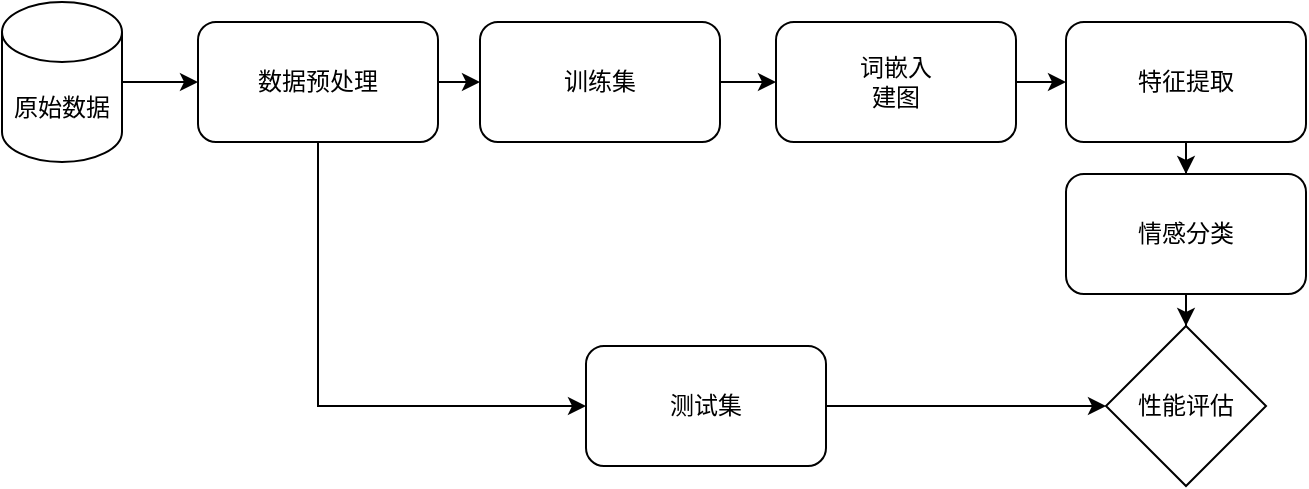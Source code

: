 <mxfile version="21.3.2" type="github">
  <diagram id="yPxyJZ8AM_hMuL3Unpa9" name="gitflow">
    <mxGraphModel dx="1050" dy="587" grid="0" gridSize="10" guides="1" tooltips="1" connect="1" arrows="1" fold="1" page="0" pageScale="1" pageWidth="850" pageHeight="1100" math="0" shadow="0">
      <root>
        <mxCell id="0" />
        <mxCell id="1" parent="0" />
        <mxCell id="lTPYHdYdrnt9JmBALhy5-192" style="edgeStyle=orthogonalEdgeStyle;rounded=0;orthogonalLoop=1;jettySize=auto;html=1;entryX=0;entryY=0.5;entryDx=0;entryDy=0;" edge="1" parent="1" source="lTPYHdYdrnt9JmBALhy5-178" target="lTPYHdYdrnt9JmBALhy5-179">
          <mxGeometry relative="1" as="geometry" />
        </mxCell>
        <mxCell id="lTPYHdYdrnt9JmBALhy5-178" value="原始数据" style="shape=cylinder3;whiteSpace=wrap;html=1;boundedLbl=1;backgroundOutline=1;size=15;" vertex="1" parent="1">
          <mxGeometry x="76" y="142" width="60" height="80" as="geometry" />
        </mxCell>
        <mxCell id="lTPYHdYdrnt9JmBALhy5-191" style="edgeStyle=orthogonalEdgeStyle;rounded=0;orthogonalLoop=1;jettySize=auto;html=1;exitX=1;exitY=0.5;exitDx=0;exitDy=0;entryX=0;entryY=0.5;entryDx=0;entryDy=0;" edge="1" parent="1" source="lTPYHdYdrnt9JmBALhy5-179" target="lTPYHdYdrnt9JmBALhy5-184">
          <mxGeometry relative="1" as="geometry" />
        </mxCell>
        <mxCell id="lTPYHdYdrnt9JmBALhy5-193" style="edgeStyle=orthogonalEdgeStyle;rounded=0;orthogonalLoop=1;jettySize=auto;html=1;exitX=0.5;exitY=1;exitDx=0;exitDy=0;entryX=0;entryY=0.5;entryDx=0;entryDy=0;" edge="1" parent="1" source="lTPYHdYdrnt9JmBALhy5-179" target="lTPYHdYdrnt9JmBALhy5-185">
          <mxGeometry relative="1" as="geometry" />
        </mxCell>
        <mxCell id="lTPYHdYdrnt9JmBALhy5-179" value="数据预处理" style="rounded=1;whiteSpace=wrap;html=1;" vertex="1" parent="1">
          <mxGeometry x="174" y="152" width="120" height="60" as="geometry" />
        </mxCell>
        <mxCell id="lTPYHdYdrnt9JmBALhy5-188" style="edgeStyle=orthogonalEdgeStyle;rounded=0;orthogonalLoop=1;jettySize=auto;html=1;entryX=0;entryY=0.5;entryDx=0;entryDy=0;" edge="1" parent="1" source="lTPYHdYdrnt9JmBALhy5-180" target="lTPYHdYdrnt9JmBALhy5-182">
          <mxGeometry relative="1" as="geometry">
            <mxPoint x="607.6" y="172" as="targetPoint" />
          </mxGeometry>
        </mxCell>
        <mxCell id="lTPYHdYdrnt9JmBALhy5-180" value="词嵌入&lt;br&gt;建图" style="rounded=1;whiteSpace=wrap;html=1;" vertex="1" parent="1">
          <mxGeometry x="463" y="152" width="120" height="60" as="geometry" />
        </mxCell>
        <mxCell id="lTPYHdYdrnt9JmBALhy5-189" value="" style="edgeStyle=orthogonalEdgeStyle;rounded=0;orthogonalLoop=1;jettySize=auto;html=1;" edge="1" parent="1" source="lTPYHdYdrnt9JmBALhy5-182" target="lTPYHdYdrnt9JmBALhy5-183">
          <mxGeometry relative="1" as="geometry" />
        </mxCell>
        <mxCell id="lTPYHdYdrnt9JmBALhy5-182" value="特征提取" style="rounded=1;whiteSpace=wrap;html=1;" vertex="1" parent="1">
          <mxGeometry x="608" y="152" width="120" height="60" as="geometry" />
        </mxCell>
        <mxCell id="lTPYHdYdrnt9JmBALhy5-190" style="edgeStyle=orthogonalEdgeStyle;rounded=0;orthogonalLoop=1;jettySize=auto;html=1;" edge="1" parent="1" source="lTPYHdYdrnt9JmBALhy5-183" target="lTPYHdYdrnt9JmBALhy5-186">
          <mxGeometry relative="1" as="geometry" />
        </mxCell>
        <mxCell id="lTPYHdYdrnt9JmBALhy5-183" value="情感分类" style="rounded=1;whiteSpace=wrap;html=1;" vertex="1" parent="1">
          <mxGeometry x="608" y="228" width="120" height="60" as="geometry" />
        </mxCell>
        <mxCell id="lTPYHdYdrnt9JmBALhy5-187" value="" style="edgeStyle=orthogonalEdgeStyle;rounded=0;orthogonalLoop=1;jettySize=auto;html=1;" edge="1" parent="1" source="lTPYHdYdrnt9JmBALhy5-184" target="lTPYHdYdrnt9JmBALhy5-180">
          <mxGeometry relative="1" as="geometry" />
        </mxCell>
        <mxCell id="lTPYHdYdrnt9JmBALhy5-184" value="训练集" style="rounded=1;whiteSpace=wrap;html=1;" vertex="1" parent="1">
          <mxGeometry x="315" y="152" width="120" height="60" as="geometry" />
        </mxCell>
        <mxCell id="lTPYHdYdrnt9JmBALhy5-194" style="edgeStyle=orthogonalEdgeStyle;rounded=0;orthogonalLoop=1;jettySize=auto;html=1;entryX=0;entryY=0.5;entryDx=0;entryDy=0;" edge="1" parent="1" source="lTPYHdYdrnt9JmBALhy5-185" target="lTPYHdYdrnt9JmBALhy5-186">
          <mxGeometry relative="1" as="geometry" />
        </mxCell>
        <mxCell id="lTPYHdYdrnt9JmBALhy5-185" value="测试集" style="rounded=1;whiteSpace=wrap;html=1;" vertex="1" parent="1">
          <mxGeometry x="368" y="314" width="120" height="60" as="geometry" />
        </mxCell>
        <mxCell id="lTPYHdYdrnt9JmBALhy5-186" value="性能评估" style="rhombus;whiteSpace=wrap;html=1;" vertex="1" parent="1">
          <mxGeometry x="628" y="304" width="80" height="80" as="geometry" />
        </mxCell>
      </root>
    </mxGraphModel>
  </diagram>
</mxfile>

